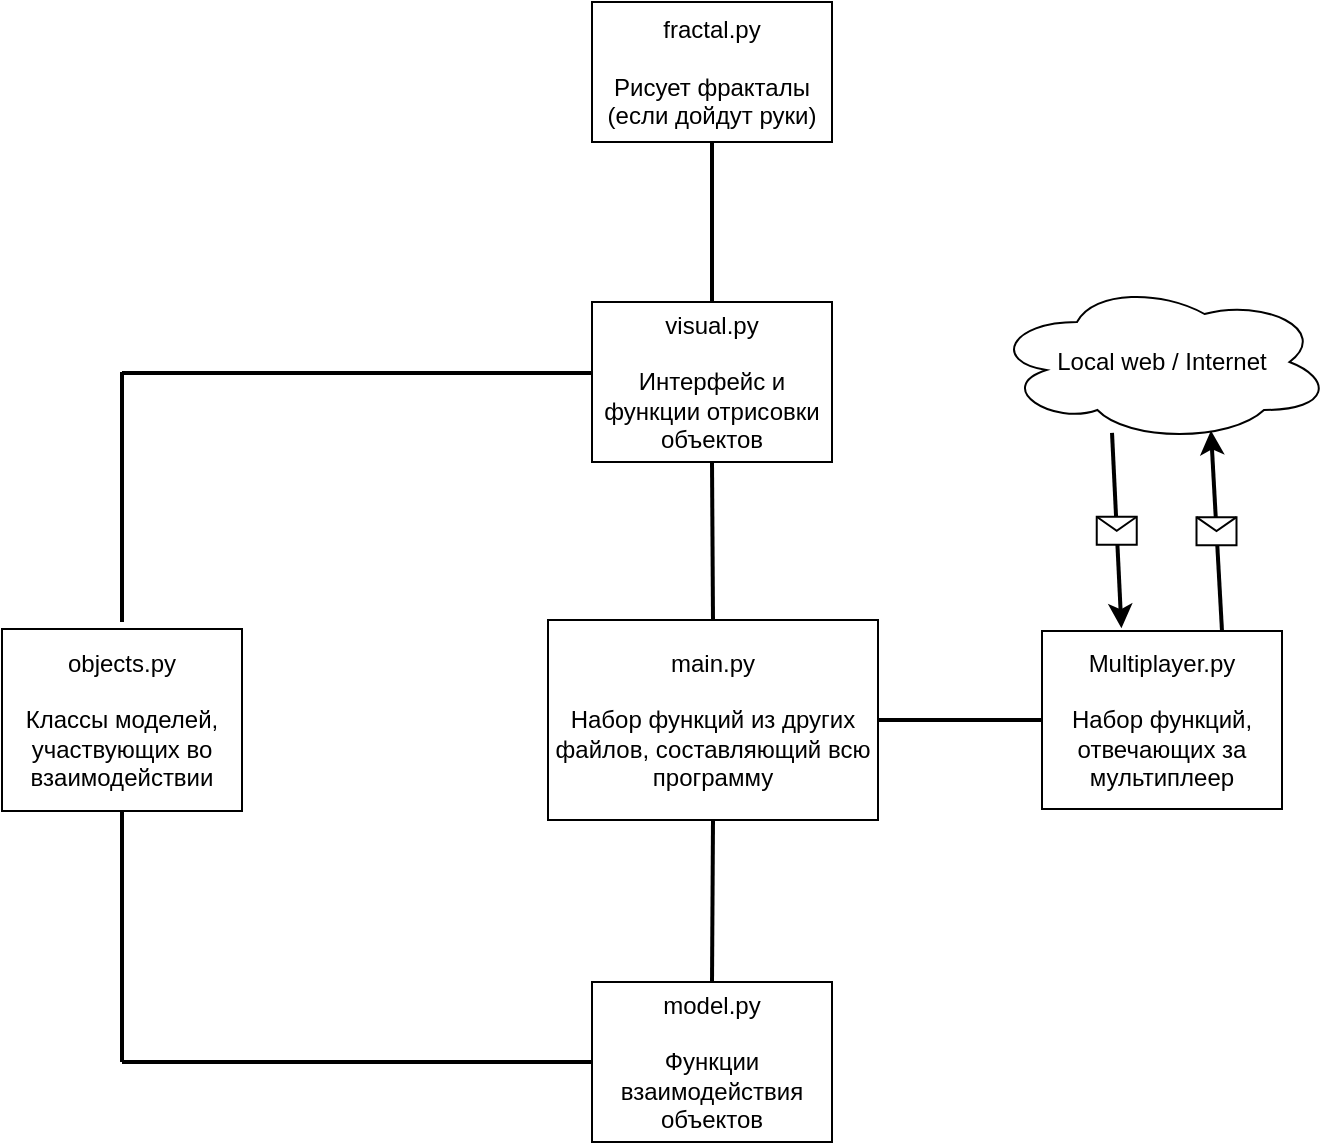 <mxfile version="15.8.3" type="github">
  <diagram name="Page-1" id="c4acf3e9-155e-7222-9cf6-157b1a14988f">
    <mxGraphModel dx="1355" dy="894" grid="1" gridSize="10" guides="1" tooltips="1" connect="1" arrows="1" fold="1" page="1" pageScale="1" pageWidth="850" pageHeight="1100" background="none" math="0" shadow="0">
      <root>
        <mxCell id="0" />
        <mxCell id="1" parent="0" />
        <mxCell id="p6ZRB52wcveuIbpnG_6O-1" value="&lt;div&gt;main.py&lt;/div&gt;&lt;div&gt;&lt;br&gt;&lt;/div&gt;&lt;div&gt;Набор функций из других файлов, составляющий всю программу&lt;br&gt;&lt;/div&gt;" style="rounded=0;whiteSpace=wrap;html=1;" vertex="1" parent="1">
          <mxGeometry x="343" y="449" width="165" height="100" as="geometry" />
        </mxCell>
        <mxCell id="p6ZRB52wcveuIbpnG_6O-2" value="&lt;div&gt;model.py&lt;/div&gt;&lt;div&gt;&lt;br&gt;&lt;/div&gt;&lt;div&gt;Функции взаимодействия объектов&lt;br&gt;&lt;/div&gt;" style="rounded=0;whiteSpace=wrap;html=1;" vertex="1" parent="1">
          <mxGeometry x="365" y="630" width="120" height="80" as="geometry" />
        </mxCell>
        <mxCell id="p6ZRB52wcveuIbpnG_6O-4" value="" style="endArrow=none;html=1;rounded=0;exitX=0.5;exitY=0;exitDx=0;exitDy=0;entryX=0.5;entryY=1;entryDx=0;entryDy=0;strokeWidth=2;" edge="1" parent="1" source="p6ZRB52wcveuIbpnG_6O-2" target="p6ZRB52wcveuIbpnG_6O-1">
          <mxGeometry width="50" height="50" relative="1" as="geometry">
            <mxPoint x="570" y="600" as="sourcePoint" />
            <mxPoint x="620" y="550" as="targetPoint" />
          </mxGeometry>
        </mxCell>
        <mxCell id="p6ZRB52wcveuIbpnG_6O-5" value="&lt;div&gt;visual.py&lt;/div&gt;&lt;div&gt;&lt;br&gt;&lt;/div&gt;&lt;div&gt;Интерфейс и функции отрисовки объектов&lt;br&gt;&lt;/div&gt;" style="rounded=0;whiteSpace=wrap;html=1;" vertex="1" parent="1">
          <mxGeometry x="365" y="290" width="120" height="80" as="geometry" />
        </mxCell>
        <mxCell id="p6ZRB52wcveuIbpnG_6O-7" value="" style="endArrow=none;html=1;rounded=0;strokeWidth=2;entryX=0.5;entryY=1;entryDx=0;entryDy=0;exitX=0.5;exitY=0;exitDx=0;exitDy=0;" edge="1" parent="1" source="p6ZRB52wcveuIbpnG_6O-1" target="p6ZRB52wcveuIbpnG_6O-5">
          <mxGeometry width="50" height="50" relative="1" as="geometry">
            <mxPoint x="570" y="600" as="sourcePoint" />
            <mxPoint x="620" y="550" as="targetPoint" />
          </mxGeometry>
        </mxCell>
        <mxCell id="p6ZRB52wcveuIbpnG_6O-8" value="&lt;div&gt;objects.py&lt;/div&gt;&lt;div&gt;&lt;br&gt;&lt;/div&gt;&lt;div&gt;Классы моделей, участвующих во взаимодействии&lt;br&gt;&lt;/div&gt;" style="rounded=0;whiteSpace=wrap;html=1;" vertex="1" parent="1">
          <mxGeometry x="70" y="453.5" width="120" height="91" as="geometry" />
        </mxCell>
        <mxCell id="p6ZRB52wcveuIbpnG_6O-9" value="" style="endArrow=none;html=1;rounded=0;strokeWidth=2;exitX=0;exitY=0.5;exitDx=0;exitDy=0;" edge="1" parent="1" source="p6ZRB52wcveuIbpnG_6O-2">
          <mxGeometry width="50" height="50" relative="1" as="geometry">
            <mxPoint x="570" y="600" as="sourcePoint" />
            <mxPoint x="130" y="670" as="targetPoint" />
          </mxGeometry>
        </mxCell>
        <mxCell id="p6ZRB52wcveuIbpnG_6O-10" value="" style="endArrow=none;html=1;rounded=0;strokeWidth=2;entryX=0.5;entryY=1;entryDx=0;entryDy=0;" edge="1" parent="1" target="p6ZRB52wcveuIbpnG_6O-8">
          <mxGeometry width="50" height="50" relative="1" as="geometry">
            <mxPoint x="130" y="670" as="sourcePoint" />
            <mxPoint x="620" y="550" as="targetPoint" />
          </mxGeometry>
        </mxCell>
        <mxCell id="p6ZRB52wcveuIbpnG_6O-11" value="" style="endArrow=none;html=1;rounded=0;strokeWidth=2;exitX=0;exitY=0.5;exitDx=0;exitDy=0;" edge="1" parent="1">
          <mxGeometry width="50" height="50" relative="1" as="geometry">
            <mxPoint x="365" y="325.5" as="sourcePoint" />
            <mxPoint x="130" y="325.5" as="targetPoint" />
          </mxGeometry>
        </mxCell>
        <mxCell id="p6ZRB52wcveuIbpnG_6O-12" value="" style="endArrow=none;html=1;rounded=0;strokeWidth=2;" edge="1" parent="1">
          <mxGeometry width="50" height="50" relative="1" as="geometry">
            <mxPoint x="130" y="325.5" as="sourcePoint" />
            <mxPoint x="130" y="325" as="targetPoint" />
            <Array as="points">
              <mxPoint x="130" y="450" />
            </Array>
          </mxGeometry>
        </mxCell>
        <mxCell id="p6ZRB52wcveuIbpnG_6O-13" value="&lt;div&gt;Multiplayer.py&lt;/div&gt;&lt;div&gt;&lt;br&gt;&lt;/div&gt;&lt;div&gt;Набор функций, отвечающих за мультиплеер&lt;br&gt;&lt;/div&gt;" style="rounded=0;whiteSpace=wrap;html=1;" vertex="1" parent="1">
          <mxGeometry x="590" y="454.5" width="120" height="89" as="geometry" />
        </mxCell>
        <mxCell id="p6ZRB52wcveuIbpnG_6O-14" value="" style="endArrow=none;html=1;rounded=0;strokeWidth=2;entryX=0;entryY=0.5;entryDx=0;entryDy=0;exitX=1;exitY=0.5;exitDx=0;exitDy=0;" edge="1" parent="1" source="p6ZRB52wcveuIbpnG_6O-1" target="p6ZRB52wcveuIbpnG_6O-13">
          <mxGeometry width="50" height="50" relative="1" as="geometry">
            <mxPoint x="570" y="600" as="sourcePoint" />
            <mxPoint x="620" y="550" as="targetPoint" />
          </mxGeometry>
        </mxCell>
        <mxCell id="p6ZRB52wcveuIbpnG_6O-15" value="Local web / Internet" style="ellipse;shape=cloud;whiteSpace=wrap;html=1;" vertex="1" parent="1">
          <mxGeometry x="565" y="280" width="170" height="80" as="geometry" />
        </mxCell>
        <mxCell id="p6ZRB52wcveuIbpnG_6O-16" value="" style="endArrow=classic;html=1;rounded=0;strokeWidth=2;entryX=0.644;entryY=0.928;entryDx=0;entryDy=0;entryPerimeter=0;" edge="1" parent="1" target="p6ZRB52wcveuIbpnG_6O-15">
          <mxGeometry relative="1" as="geometry">
            <mxPoint x="680" y="454.5" as="sourcePoint" />
            <mxPoint x="780" y="454.5" as="targetPoint" />
          </mxGeometry>
        </mxCell>
        <mxCell id="p6ZRB52wcveuIbpnG_6O-17" value="" style="shape=message;html=1;outlineConnect=0;" vertex="1" parent="p6ZRB52wcveuIbpnG_6O-16">
          <mxGeometry width="20" height="14" relative="1" as="geometry">
            <mxPoint x="-10" y="-7" as="offset" />
          </mxGeometry>
        </mxCell>
        <mxCell id="p6ZRB52wcveuIbpnG_6O-18" value="" style="endArrow=classic;html=1;rounded=0;strokeWidth=2;entryX=0.331;entryY=-0.016;entryDx=0;entryDy=0;entryPerimeter=0;exitX=0.353;exitY=0.943;exitDx=0;exitDy=0;exitPerimeter=0;" edge="1" parent="1" source="p6ZRB52wcveuIbpnG_6O-15" target="p6ZRB52wcveuIbpnG_6O-13">
          <mxGeometry relative="1" as="geometry">
            <mxPoint x="690" y="464.5" as="sourcePoint" />
            <mxPoint x="684.48" y="364.24" as="targetPoint" />
          </mxGeometry>
        </mxCell>
        <mxCell id="p6ZRB52wcveuIbpnG_6O-19" value="" style="shape=message;html=1;outlineConnect=0;" vertex="1" parent="p6ZRB52wcveuIbpnG_6O-18">
          <mxGeometry width="20" height="14" relative="1" as="geometry">
            <mxPoint x="-10" y="-7" as="offset" />
          </mxGeometry>
        </mxCell>
        <mxCell id="p6ZRB52wcveuIbpnG_6O-20" value="&lt;div&gt;fractal.py&lt;/div&gt;&lt;div&gt;&lt;br&gt;&lt;/div&gt;&lt;div&gt;Рисует фракталы&lt;/div&gt;&lt;div&gt;(если дойдут руки)&lt;br&gt;&lt;/div&gt;" style="rounded=0;whiteSpace=wrap;html=1;" vertex="1" parent="1">
          <mxGeometry x="365" y="140" width="120" height="70" as="geometry" />
        </mxCell>
        <mxCell id="p6ZRB52wcveuIbpnG_6O-21" value="" style="endArrow=none;html=1;rounded=0;strokeWidth=2;entryX=0.5;entryY=1;entryDx=0;entryDy=0;exitX=0.5;exitY=0;exitDx=0;exitDy=0;" edge="1" parent="1" source="p6ZRB52wcveuIbpnG_6O-5" target="p6ZRB52wcveuIbpnG_6O-20">
          <mxGeometry width="50" height="50" relative="1" as="geometry">
            <mxPoint x="570" y="530" as="sourcePoint" />
            <mxPoint x="620" y="480" as="targetPoint" />
          </mxGeometry>
        </mxCell>
      </root>
    </mxGraphModel>
  </diagram>
</mxfile>
